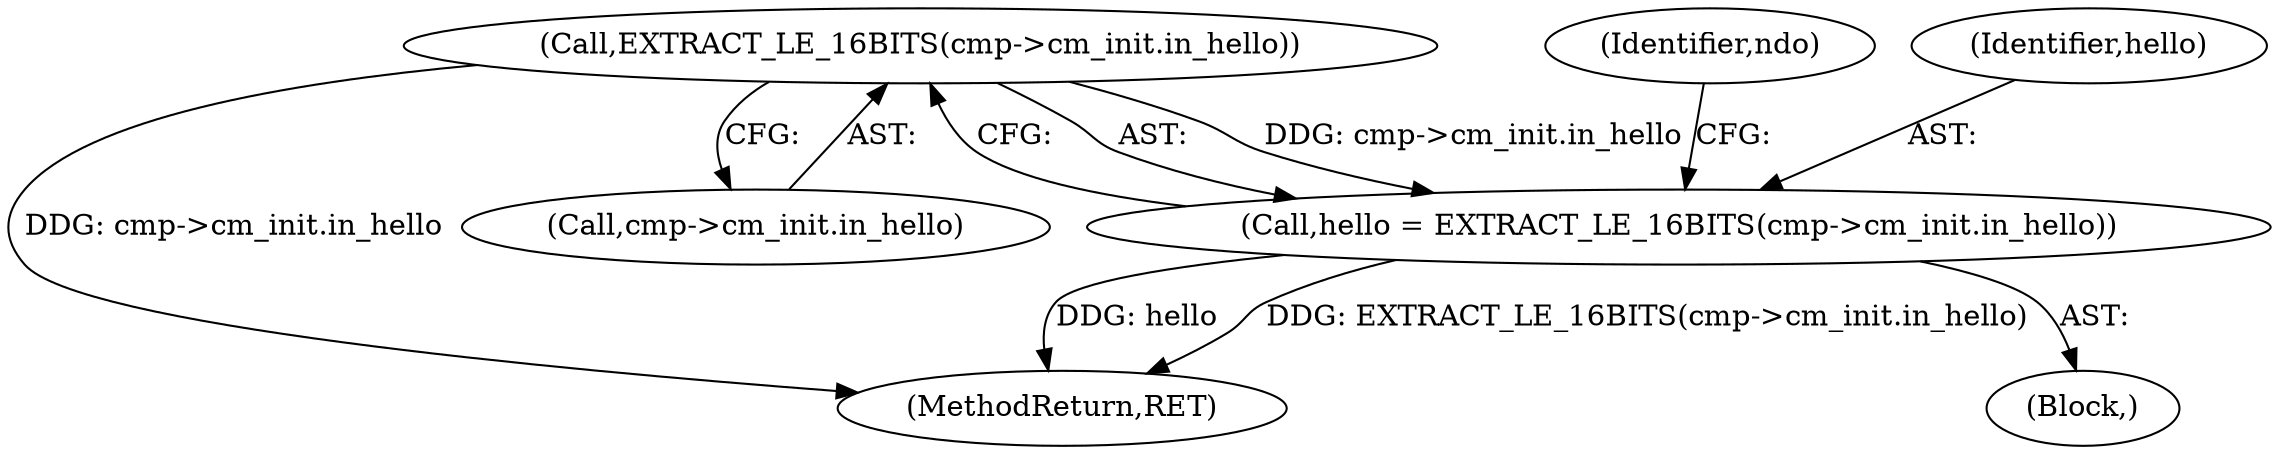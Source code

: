 digraph "0_tcpdump_c6e0531b5def26ecf912e8de6ade86cbdaed3751_0@pointer" {
"1000212" [label="(Call,EXTRACT_LE_16BITS(cmp->cm_init.in_hello))"];
"1000210" [label="(Call,hello = EXTRACT_LE_16BITS(cmp->cm_init.in_hello))"];
"1000722" [label="(MethodReturn,RET)"];
"1000212" [label="(Call,EXTRACT_LE_16BITS(cmp->cm_init.in_hello))"];
"1000219" [label="(Identifier,ndo)"];
"1000210" [label="(Call,hello = EXTRACT_LE_16BITS(cmp->cm_init.in_hello))"];
"1000211" [label="(Identifier,hello)"];
"1000146" [label="(Block,)"];
"1000213" [label="(Call,cmp->cm_init.in_hello)"];
"1000212" -> "1000210"  [label="AST: "];
"1000212" -> "1000213"  [label="CFG: "];
"1000213" -> "1000212"  [label="AST: "];
"1000210" -> "1000212"  [label="CFG: "];
"1000212" -> "1000722"  [label="DDG: cmp->cm_init.in_hello"];
"1000212" -> "1000210"  [label="DDG: cmp->cm_init.in_hello"];
"1000210" -> "1000146"  [label="AST: "];
"1000211" -> "1000210"  [label="AST: "];
"1000219" -> "1000210"  [label="CFG: "];
"1000210" -> "1000722"  [label="DDG: EXTRACT_LE_16BITS(cmp->cm_init.in_hello)"];
"1000210" -> "1000722"  [label="DDG: hello"];
}
